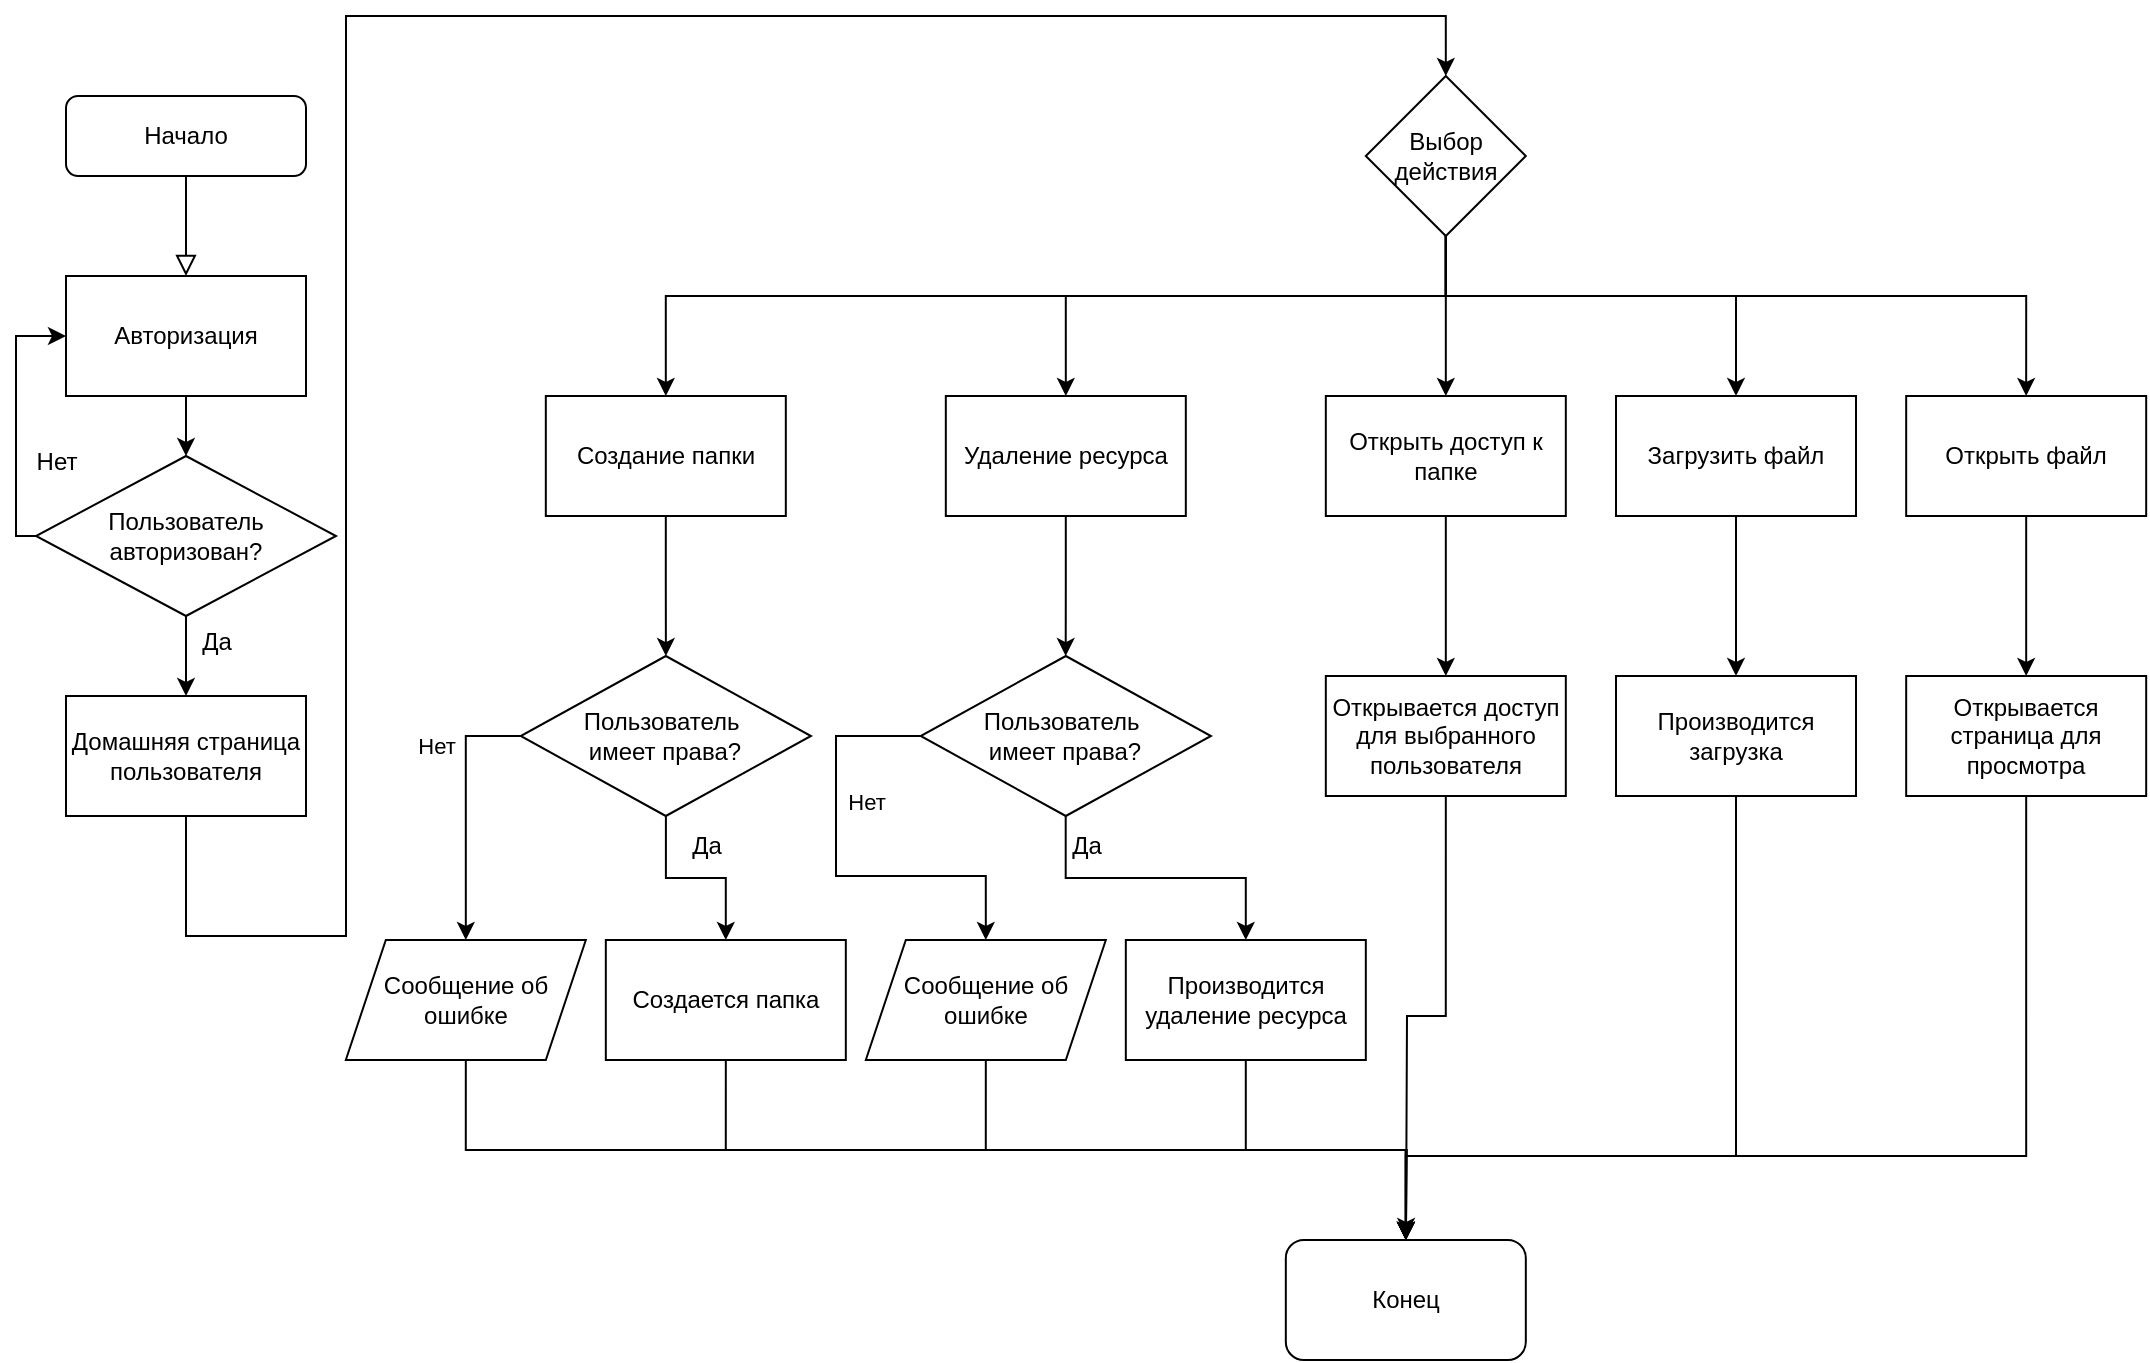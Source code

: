 <mxfile version="24.4.8" type="github">
  <diagram id="C5RBs43oDa-KdzZeNtuy" name="Page-1">
    <mxGraphModel dx="2607" dy="1825" grid="1" gridSize="10" guides="1" tooltips="1" connect="1" arrows="1" fold="1" page="1" pageScale="1" pageWidth="1169" pageHeight="827" math="0" shadow="0">
      <root>
        <mxCell id="WIyWlLk6GJQsqaUBKTNV-0" />
        <mxCell id="WIyWlLk6GJQsqaUBKTNV-1" parent="WIyWlLk6GJQsqaUBKTNV-0" />
        <mxCell id="WIyWlLk6GJQsqaUBKTNV-2" value="" style="rounded=0;html=1;jettySize=auto;orthogonalLoop=1;fontSize=11;endArrow=block;endFill=0;endSize=8;strokeWidth=1;shadow=0;labelBackgroundColor=none;edgeStyle=orthogonalEdgeStyle;" parent="WIyWlLk6GJQsqaUBKTNV-1" source="WIyWlLk6GJQsqaUBKTNV-3" edge="1">
          <mxGeometry relative="1" as="geometry">
            <mxPoint x="137" y="207" as="targetPoint" />
          </mxGeometry>
        </mxCell>
        <mxCell id="WIyWlLk6GJQsqaUBKTNV-3" value="Начало" style="rounded=1;whiteSpace=wrap;html=1;fontSize=12;glass=0;strokeWidth=1;shadow=0;" parent="WIyWlLk6GJQsqaUBKTNV-1" vertex="1">
          <mxGeometry x="77" y="117" width="120" height="40" as="geometry" />
        </mxCell>
        <mxCell id="dzzjxO2woKwfGCiG8NVf-78" value="" style="edgeStyle=orthogonalEdgeStyle;rounded=0;orthogonalLoop=1;jettySize=auto;html=1;" edge="1" parent="WIyWlLk6GJQsqaUBKTNV-1" source="dzzjxO2woKwfGCiG8NVf-0" target="dzzjxO2woKwfGCiG8NVf-1">
          <mxGeometry relative="1" as="geometry" />
        </mxCell>
        <mxCell id="dzzjxO2woKwfGCiG8NVf-0" value="Авторизация" style="rounded=0;whiteSpace=wrap;html=1;" vertex="1" parent="WIyWlLk6GJQsqaUBKTNV-1">
          <mxGeometry x="77" y="207" width="120" height="60" as="geometry" />
        </mxCell>
        <mxCell id="dzzjxO2woKwfGCiG8NVf-2" style="edgeStyle=orthogonalEdgeStyle;rounded=0;orthogonalLoop=1;jettySize=auto;html=1;entryX=0;entryY=0.5;entryDx=0;entryDy=0;" edge="1" parent="WIyWlLk6GJQsqaUBKTNV-1" source="dzzjxO2woKwfGCiG8NVf-1" target="dzzjxO2woKwfGCiG8NVf-0">
          <mxGeometry relative="1" as="geometry">
            <Array as="points">
              <mxPoint x="52" y="337" />
              <mxPoint x="52" y="237" />
            </Array>
          </mxGeometry>
        </mxCell>
        <mxCell id="dzzjxO2woKwfGCiG8NVf-5" value="" style="edgeStyle=orthogonalEdgeStyle;rounded=0;orthogonalLoop=1;jettySize=auto;html=1;" edge="1" parent="WIyWlLk6GJQsqaUBKTNV-1" source="dzzjxO2woKwfGCiG8NVf-1" target="dzzjxO2woKwfGCiG8NVf-4">
          <mxGeometry relative="1" as="geometry" />
        </mxCell>
        <mxCell id="dzzjxO2woKwfGCiG8NVf-1" value="Пользователь авторизован?" style="rhombus;whiteSpace=wrap;html=1;" vertex="1" parent="WIyWlLk6GJQsqaUBKTNV-1">
          <mxGeometry x="62" y="297" width="150" height="80" as="geometry" />
        </mxCell>
        <mxCell id="dzzjxO2woKwfGCiG8NVf-13" style="edgeStyle=orthogonalEdgeStyle;rounded=0;orthogonalLoop=1;jettySize=auto;html=1;exitX=0.5;exitY=1;exitDx=0;exitDy=0;entryX=0.5;entryY=0;entryDx=0;entryDy=0;" edge="1" parent="WIyWlLk6GJQsqaUBKTNV-1" source="dzzjxO2woKwfGCiG8NVf-4" target="dzzjxO2woKwfGCiG8NVf-6">
          <mxGeometry relative="1" as="geometry">
            <Array as="points">
              <mxPoint x="137" y="537" />
              <mxPoint x="217" y="537" />
              <mxPoint x="217" y="77" />
              <mxPoint x="767" y="77" />
            </Array>
          </mxGeometry>
        </mxCell>
        <mxCell id="dzzjxO2woKwfGCiG8NVf-4" value="Домашняя страница&lt;div&gt;пользователя&lt;/div&gt;" style="whiteSpace=wrap;html=1;" vertex="1" parent="WIyWlLk6GJQsqaUBKTNV-1">
          <mxGeometry x="77" y="417" width="120" height="60" as="geometry" />
        </mxCell>
        <mxCell id="dzzjxO2woKwfGCiG8NVf-20" style="edgeStyle=orthogonalEdgeStyle;rounded=0;orthogonalLoop=1;jettySize=auto;html=1;entryX=0.5;entryY=0;entryDx=0;entryDy=0;" edge="1" parent="WIyWlLk6GJQsqaUBKTNV-1" source="dzzjxO2woKwfGCiG8NVf-6" target="dzzjxO2woKwfGCiG8NVf-16">
          <mxGeometry relative="1" as="geometry">
            <Array as="points">
              <mxPoint x="766.91" y="217" />
              <mxPoint x="576.91" y="217" />
            </Array>
          </mxGeometry>
        </mxCell>
        <mxCell id="dzzjxO2woKwfGCiG8NVf-26" style="edgeStyle=orthogonalEdgeStyle;rounded=0;orthogonalLoop=1;jettySize=auto;html=1;entryX=0.5;entryY=0;entryDx=0;entryDy=0;" edge="1" parent="WIyWlLk6GJQsqaUBKTNV-1" source="dzzjxO2woKwfGCiG8NVf-6" target="dzzjxO2woKwfGCiG8NVf-17">
          <mxGeometry relative="1" as="geometry">
            <Array as="points">
              <mxPoint x="767" y="217" />
              <mxPoint x="912" y="217" />
            </Array>
          </mxGeometry>
        </mxCell>
        <mxCell id="dzzjxO2woKwfGCiG8NVf-27" style="edgeStyle=orthogonalEdgeStyle;rounded=0;orthogonalLoop=1;jettySize=auto;html=1;entryX=0.5;entryY=0;entryDx=0;entryDy=0;" edge="1" parent="WIyWlLk6GJQsqaUBKTNV-1" source="dzzjxO2woKwfGCiG8NVf-6" target="dzzjxO2woKwfGCiG8NVf-11">
          <mxGeometry relative="1" as="geometry" />
        </mxCell>
        <mxCell id="dzzjxO2woKwfGCiG8NVf-29" style="edgeStyle=orthogonalEdgeStyle;rounded=0;orthogonalLoop=1;jettySize=auto;html=1;entryX=0.5;entryY=0;entryDx=0;entryDy=0;" edge="1" parent="WIyWlLk6GJQsqaUBKTNV-1" source="dzzjxO2woKwfGCiG8NVf-6" target="dzzjxO2woKwfGCiG8NVf-18">
          <mxGeometry relative="1" as="geometry">
            <Array as="points">
              <mxPoint x="767" y="217" />
              <mxPoint x="1057" y="217" />
            </Array>
          </mxGeometry>
        </mxCell>
        <mxCell id="dzzjxO2woKwfGCiG8NVf-30" style="edgeStyle=orthogonalEdgeStyle;rounded=0;orthogonalLoop=1;jettySize=auto;html=1;entryX=0.5;entryY=0;entryDx=0;entryDy=0;" edge="1" parent="WIyWlLk6GJQsqaUBKTNV-1" source="dzzjxO2woKwfGCiG8NVf-6" target="dzzjxO2woKwfGCiG8NVf-15">
          <mxGeometry relative="1" as="geometry">
            <Array as="points">
              <mxPoint x="766.91" y="217" />
              <mxPoint x="376.91" y="217" />
            </Array>
          </mxGeometry>
        </mxCell>
        <mxCell id="dzzjxO2woKwfGCiG8NVf-6" value="Выбор действия" style="rhombus;whiteSpace=wrap;html=1;" vertex="1" parent="WIyWlLk6GJQsqaUBKTNV-1">
          <mxGeometry x="726.91" y="107" width="80" height="80" as="geometry" />
        </mxCell>
        <mxCell id="dzzjxO2woKwfGCiG8NVf-46" value="" style="edgeStyle=orthogonalEdgeStyle;rounded=0;orthogonalLoop=1;jettySize=auto;html=1;" edge="1" parent="WIyWlLk6GJQsqaUBKTNV-1" source="dzzjxO2woKwfGCiG8NVf-11" target="dzzjxO2woKwfGCiG8NVf-33">
          <mxGeometry relative="1" as="geometry" />
        </mxCell>
        <mxCell id="dzzjxO2woKwfGCiG8NVf-11" value="Открыть доступ к папке" style="whiteSpace=wrap;html=1;" vertex="1" parent="WIyWlLk6GJQsqaUBKTNV-1">
          <mxGeometry x="706.91" y="267" width="120" height="60" as="geometry" />
        </mxCell>
        <mxCell id="dzzjxO2woKwfGCiG8NVf-67" style="edgeStyle=orthogonalEdgeStyle;rounded=0;orthogonalLoop=1;jettySize=auto;html=1;exitX=0.5;exitY=1;exitDx=0;exitDy=0;" edge="1" parent="WIyWlLk6GJQsqaUBKTNV-1" source="dzzjxO2woKwfGCiG8NVf-15" target="dzzjxO2woKwfGCiG8NVf-36">
          <mxGeometry relative="1" as="geometry" />
        </mxCell>
        <mxCell id="dzzjxO2woKwfGCiG8NVf-15" value="Создание папки" style="whiteSpace=wrap;html=1;" vertex="1" parent="WIyWlLk6GJQsqaUBKTNV-1">
          <mxGeometry x="316.91" y="267" width="120" height="60" as="geometry" />
        </mxCell>
        <mxCell id="dzzjxO2woKwfGCiG8NVf-69" value="" style="edgeStyle=orthogonalEdgeStyle;rounded=0;orthogonalLoop=1;jettySize=auto;html=1;" edge="1" parent="WIyWlLk6GJQsqaUBKTNV-1" source="dzzjxO2woKwfGCiG8NVf-16" target="dzzjxO2woKwfGCiG8NVf-37">
          <mxGeometry relative="1" as="geometry" />
        </mxCell>
        <mxCell id="dzzjxO2woKwfGCiG8NVf-16" value="Удаление ресурса" style="whiteSpace=wrap;html=1;" vertex="1" parent="WIyWlLk6GJQsqaUBKTNV-1">
          <mxGeometry x="516.91" y="267" width="120" height="60" as="geometry" />
        </mxCell>
        <mxCell id="dzzjxO2woKwfGCiG8NVf-47" value="" style="edgeStyle=orthogonalEdgeStyle;rounded=0;orthogonalLoop=1;jettySize=auto;html=1;" edge="1" parent="WIyWlLk6GJQsqaUBKTNV-1" source="dzzjxO2woKwfGCiG8NVf-17" target="dzzjxO2woKwfGCiG8NVf-34">
          <mxGeometry relative="1" as="geometry" />
        </mxCell>
        <mxCell id="dzzjxO2woKwfGCiG8NVf-17" value="Загрузить файл" style="whiteSpace=wrap;html=1;" vertex="1" parent="WIyWlLk6GJQsqaUBKTNV-1">
          <mxGeometry x="852.0" y="267" width="120" height="60" as="geometry" />
        </mxCell>
        <mxCell id="dzzjxO2woKwfGCiG8NVf-48" value="" style="edgeStyle=orthogonalEdgeStyle;rounded=0;orthogonalLoop=1;jettySize=auto;html=1;" edge="1" parent="WIyWlLk6GJQsqaUBKTNV-1" source="dzzjxO2woKwfGCiG8NVf-18" target="dzzjxO2woKwfGCiG8NVf-35">
          <mxGeometry relative="1" as="geometry" />
        </mxCell>
        <mxCell id="dzzjxO2woKwfGCiG8NVf-18" value="Открыть файл" style="whiteSpace=wrap;html=1;" vertex="1" parent="WIyWlLk6GJQsqaUBKTNV-1">
          <mxGeometry x="997.09" y="267" width="120" height="60" as="geometry" />
        </mxCell>
        <mxCell id="dzzjxO2woKwfGCiG8NVf-50" value="" style="edgeStyle=orthogonalEdgeStyle;rounded=0;orthogonalLoop=1;jettySize=auto;html=1;" edge="1" parent="WIyWlLk6GJQsqaUBKTNV-1" target="dzzjxO2woKwfGCiG8NVf-37">
          <mxGeometry relative="1" as="geometry">
            <mxPoint x="576.91" y="467" as="sourcePoint" />
          </mxGeometry>
        </mxCell>
        <mxCell id="dzzjxO2woKwfGCiG8NVf-76" style="edgeStyle=orthogonalEdgeStyle;rounded=0;orthogonalLoop=1;jettySize=auto;html=1;exitX=0.5;exitY=1;exitDx=0;exitDy=0;" edge="1" parent="WIyWlLk6GJQsqaUBKTNV-1" source="dzzjxO2woKwfGCiG8NVf-33">
          <mxGeometry relative="1" as="geometry">
            <mxPoint x="747" y="687" as="targetPoint" />
          </mxGeometry>
        </mxCell>
        <mxCell id="dzzjxO2woKwfGCiG8NVf-33" value="Открывается доступ для выбранного пользователя" style="whiteSpace=wrap;html=1;" vertex="1" parent="WIyWlLk6GJQsqaUBKTNV-1">
          <mxGeometry x="706.91" y="407" width="120" height="60" as="geometry" />
        </mxCell>
        <mxCell id="dzzjxO2woKwfGCiG8NVf-73" style="edgeStyle=orthogonalEdgeStyle;rounded=0;orthogonalLoop=1;jettySize=auto;html=1;exitX=0.5;exitY=1;exitDx=0;exitDy=0;entryX=0.5;entryY=0;entryDx=0;entryDy=0;" edge="1" parent="WIyWlLk6GJQsqaUBKTNV-1" source="dzzjxO2woKwfGCiG8NVf-34" target="dzzjxO2woKwfGCiG8NVf-42">
          <mxGeometry relative="1" as="geometry">
            <Array as="points">
              <mxPoint x="912" y="647" />
              <mxPoint x="747" y="647" />
            </Array>
          </mxGeometry>
        </mxCell>
        <mxCell id="dzzjxO2woKwfGCiG8NVf-34" value="Производится загрузка" style="whiteSpace=wrap;html=1;" vertex="1" parent="WIyWlLk6GJQsqaUBKTNV-1">
          <mxGeometry x="852.0" y="407" width="120" height="60" as="geometry" />
        </mxCell>
        <mxCell id="dzzjxO2woKwfGCiG8NVf-77" style="edgeStyle=orthogonalEdgeStyle;rounded=0;orthogonalLoop=1;jettySize=auto;html=1;exitX=0.5;exitY=1;exitDx=0;exitDy=0;" edge="1" parent="WIyWlLk6GJQsqaUBKTNV-1" source="dzzjxO2woKwfGCiG8NVf-35" target="dzzjxO2woKwfGCiG8NVf-42">
          <mxGeometry relative="1" as="geometry">
            <Array as="points">
              <mxPoint x="1057" y="647" />
              <mxPoint x="747" y="647" />
            </Array>
          </mxGeometry>
        </mxCell>
        <mxCell id="dzzjxO2woKwfGCiG8NVf-35" value="Открывается страница для просмотра" style="whiteSpace=wrap;html=1;" vertex="1" parent="WIyWlLk6GJQsqaUBKTNV-1">
          <mxGeometry x="997.09" y="407" width="120" height="60" as="geometry" />
        </mxCell>
        <mxCell id="dzzjxO2woKwfGCiG8NVf-54" value="" style="edgeStyle=orthogonalEdgeStyle;rounded=0;orthogonalLoop=1;jettySize=auto;html=1;" edge="1" parent="WIyWlLk6GJQsqaUBKTNV-1" source="dzzjxO2woKwfGCiG8NVf-36" target="dzzjxO2woKwfGCiG8NVf-38">
          <mxGeometry relative="1" as="geometry" />
        </mxCell>
        <mxCell id="dzzjxO2woKwfGCiG8NVf-57" style="edgeStyle=orthogonalEdgeStyle;rounded=0;orthogonalLoop=1;jettySize=auto;html=1;exitX=0;exitY=0.5;exitDx=0;exitDy=0;entryX=0.5;entryY=0;entryDx=0;entryDy=0;" edge="1" parent="WIyWlLk6GJQsqaUBKTNV-1" source="dzzjxO2woKwfGCiG8NVf-36" target="dzzjxO2woKwfGCiG8NVf-55">
          <mxGeometry relative="1" as="geometry" />
        </mxCell>
        <mxCell id="dzzjxO2woKwfGCiG8NVf-71" value="Нет&lt;div&gt;&lt;br&gt;&lt;/div&gt;" style="edgeLabel;html=1;align=center;verticalAlign=middle;resizable=0;points=[];" vertex="1" connectable="0" parent="dzzjxO2woKwfGCiG8NVf-57">
          <mxGeometry x="-0.389" relative="1" as="geometry">
            <mxPoint x="-15" as="offset" />
          </mxGeometry>
        </mxCell>
        <mxCell id="dzzjxO2woKwfGCiG8NVf-36" value="Пользователь&amp;nbsp;&lt;div&gt;имеет права?&lt;/div&gt;" style="rhombus;whiteSpace=wrap;html=1;" vertex="1" parent="WIyWlLk6GJQsqaUBKTNV-1">
          <mxGeometry x="304.35" y="397" width="145.13" height="80" as="geometry" />
        </mxCell>
        <mxCell id="dzzjxO2woKwfGCiG8NVf-53" value="" style="edgeStyle=orthogonalEdgeStyle;rounded=0;orthogonalLoop=1;jettySize=auto;html=1;" edge="1" parent="WIyWlLk6GJQsqaUBKTNV-1" source="dzzjxO2woKwfGCiG8NVf-37" target="dzzjxO2woKwfGCiG8NVf-39">
          <mxGeometry relative="1" as="geometry" />
        </mxCell>
        <mxCell id="dzzjxO2woKwfGCiG8NVf-59" style="edgeStyle=orthogonalEdgeStyle;rounded=0;orthogonalLoop=1;jettySize=auto;html=1;exitX=0;exitY=0.5;exitDx=0;exitDy=0;entryX=0.5;entryY=0;entryDx=0;entryDy=0;" edge="1" parent="WIyWlLk6GJQsqaUBKTNV-1" source="dzzjxO2woKwfGCiG8NVf-37" target="dzzjxO2woKwfGCiG8NVf-58">
          <mxGeometry relative="1" as="geometry">
            <Array as="points">
              <mxPoint x="462" y="437" />
              <mxPoint x="462" y="507" />
              <mxPoint x="537" y="507" />
            </Array>
          </mxGeometry>
        </mxCell>
        <mxCell id="dzzjxO2woKwfGCiG8NVf-37" value="Пользователь&amp;nbsp;&lt;div&gt;имеет права?&lt;/div&gt;" style="rhombus;whiteSpace=wrap;html=1;" vertex="1" parent="WIyWlLk6GJQsqaUBKTNV-1">
          <mxGeometry x="504.34" y="397" width="145.14" height="80" as="geometry" />
        </mxCell>
        <mxCell id="dzzjxO2woKwfGCiG8NVf-63" style="edgeStyle=orthogonalEdgeStyle;rounded=0;orthogonalLoop=1;jettySize=auto;html=1;exitX=0.5;exitY=1;exitDx=0;exitDy=0;" edge="1" parent="WIyWlLk6GJQsqaUBKTNV-1" source="dzzjxO2woKwfGCiG8NVf-38">
          <mxGeometry relative="1" as="geometry">
            <mxPoint x="746.91" y="689" as="targetPoint" />
          </mxGeometry>
        </mxCell>
        <mxCell id="dzzjxO2woKwfGCiG8NVf-38" value="Создается папка" style="rounded=0;whiteSpace=wrap;html=1;" vertex="1" parent="WIyWlLk6GJQsqaUBKTNV-1">
          <mxGeometry x="346.91" y="539" width="120" height="60" as="geometry" />
        </mxCell>
        <mxCell id="dzzjxO2woKwfGCiG8NVf-61" value="" style="edgeStyle=orthogonalEdgeStyle;rounded=0;orthogonalLoop=1;jettySize=auto;html=1;" edge="1" parent="WIyWlLk6GJQsqaUBKTNV-1" source="dzzjxO2woKwfGCiG8NVf-39" target="dzzjxO2woKwfGCiG8NVf-42">
          <mxGeometry relative="1" as="geometry" />
        </mxCell>
        <mxCell id="dzzjxO2woKwfGCiG8NVf-39" value="Производится удаление ресурса" style="rounded=0;whiteSpace=wrap;html=1;" vertex="1" parent="WIyWlLk6GJQsqaUBKTNV-1">
          <mxGeometry x="606.91" y="539" width="120" height="60" as="geometry" />
        </mxCell>
        <mxCell id="dzzjxO2woKwfGCiG8NVf-42" value="Конец" style="rounded=1;whiteSpace=wrap;html=1;" vertex="1" parent="WIyWlLk6GJQsqaUBKTNV-1">
          <mxGeometry x="686.91" y="689" width="120" height="60" as="geometry" />
        </mxCell>
        <mxCell id="dzzjxO2woKwfGCiG8NVf-64" style="edgeStyle=orthogonalEdgeStyle;rounded=0;orthogonalLoop=1;jettySize=auto;html=1;exitX=0.5;exitY=1;exitDx=0;exitDy=0;" edge="1" parent="WIyWlLk6GJQsqaUBKTNV-1" source="dzzjxO2woKwfGCiG8NVf-55" target="dzzjxO2woKwfGCiG8NVf-42">
          <mxGeometry relative="1" as="geometry" />
        </mxCell>
        <mxCell id="dzzjxO2woKwfGCiG8NVf-55" value="Сообщение об ошибке" style="shape=parallelogram;perimeter=parallelogramPerimeter;whiteSpace=wrap;html=1;fixedSize=1;" vertex="1" parent="WIyWlLk6GJQsqaUBKTNV-1">
          <mxGeometry x="216.91" y="539" width="120" height="60" as="geometry" />
        </mxCell>
        <mxCell id="dzzjxO2woKwfGCiG8NVf-62" style="edgeStyle=orthogonalEdgeStyle;rounded=0;orthogonalLoop=1;jettySize=auto;html=1;exitX=0.5;exitY=1;exitDx=0;exitDy=0;entryX=0.5;entryY=0;entryDx=0;entryDy=0;" edge="1" parent="WIyWlLk6GJQsqaUBKTNV-1" source="dzzjxO2woKwfGCiG8NVf-58" target="dzzjxO2woKwfGCiG8NVf-42">
          <mxGeometry relative="1" as="geometry" />
        </mxCell>
        <mxCell id="dzzjxO2woKwfGCiG8NVf-58" value="Сообщение об ошибке" style="shape=parallelogram;perimeter=parallelogramPerimeter;whiteSpace=wrap;html=1;fixedSize=1;" vertex="1" parent="WIyWlLk6GJQsqaUBKTNV-1">
          <mxGeometry x="476.91" y="539" width="120" height="60" as="geometry" />
        </mxCell>
        <mxCell id="dzzjxO2woKwfGCiG8NVf-72" value="Да" style="text;html=1;align=center;verticalAlign=middle;resizable=0;points=[];autosize=1;strokeColor=none;fillColor=none;" vertex="1" parent="WIyWlLk6GJQsqaUBKTNV-1">
          <mxGeometry x="377" y="477" width="40" height="30" as="geometry" />
        </mxCell>
        <mxCell id="dzzjxO2woKwfGCiG8NVf-79" value="Да" style="text;html=1;align=center;verticalAlign=middle;resizable=0;points=[];autosize=1;strokeColor=none;fillColor=none;" vertex="1" parent="WIyWlLk6GJQsqaUBKTNV-1">
          <mxGeometry x="132" y="375" width="40" height="30" as="geometry" />
        </mxCell>
        <mxCell id="dzzjxO2woKwfGCiG8NVf-80" value="Нет" style="text;html=1;align=center;verticalAlign=middle;resizable=0;points=[];autosize=1;strokeColor=none;fillColor=none;" vertex="1" parent="WIyWlLk6GJQsqaUBKTNV-1">
          <mxGeometry x="52" y="285" width="40" height="30" as="geometry" />
        </mxCell>
        <mxCell id="dzzjxO2woKwfGCiG8NVf-81" value="Нет&lt;div&gt;&lt;br&gt;&lt;/div&gt;" style="edgeLabel;html=1;align=center;verticalAlign=middle;resizable=0;points=[];" vertex="1" connectable="0" parent="WIyWlLk6GJQsqaUBKTNV-1">
          <mxGeometry x="476.906" y="476.999" as="geometry" />
        </mxCell>
        <mxCell id="dzzjxO2woKwfGCiG8NVf-82" value="Да" style="text;html=1;align=center;verticalAlign=middle;resizable=0;points=[];autosize=1;strokeColor=none;fillColor=none;" vertex="1" parent="WIyWlLk6GJQsqaUBKTNV-1">
          <mxGeometry x="566.91" y="477" width="40" height="30" as="geometry" />
        </mxCell>
      </root>
    </mxGraphModel>
  </diagram>
</mxfile>
